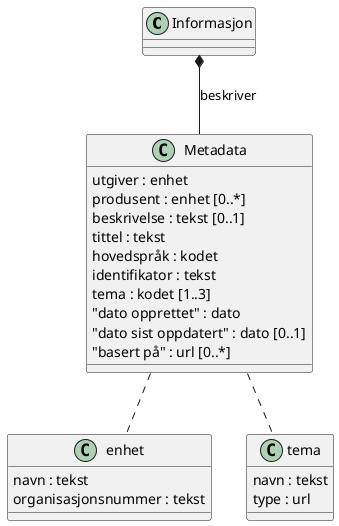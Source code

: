 @startuml

class Informasjon
class Metadata {
utgiver : enhet
produsent : enhet [0..*]
beskrivelse : tekst [0..1]
tittel : tekst
hovedspråk : kodet
identifikator : tekst
tema : kodet [1..3]
"dato opprettet" : dato
"dato sist oppdatert" : dato [0..1]
"basert på" : url [0..*]
}

class enhet {
navn : tekst
organisasjonsnummer : tekst
}

class tema {
    navn : tekst
    type : url
}

Informasjon *-- Metadata : beskriver
Metadata .. enhet
Metadata .. tema

@enduml

